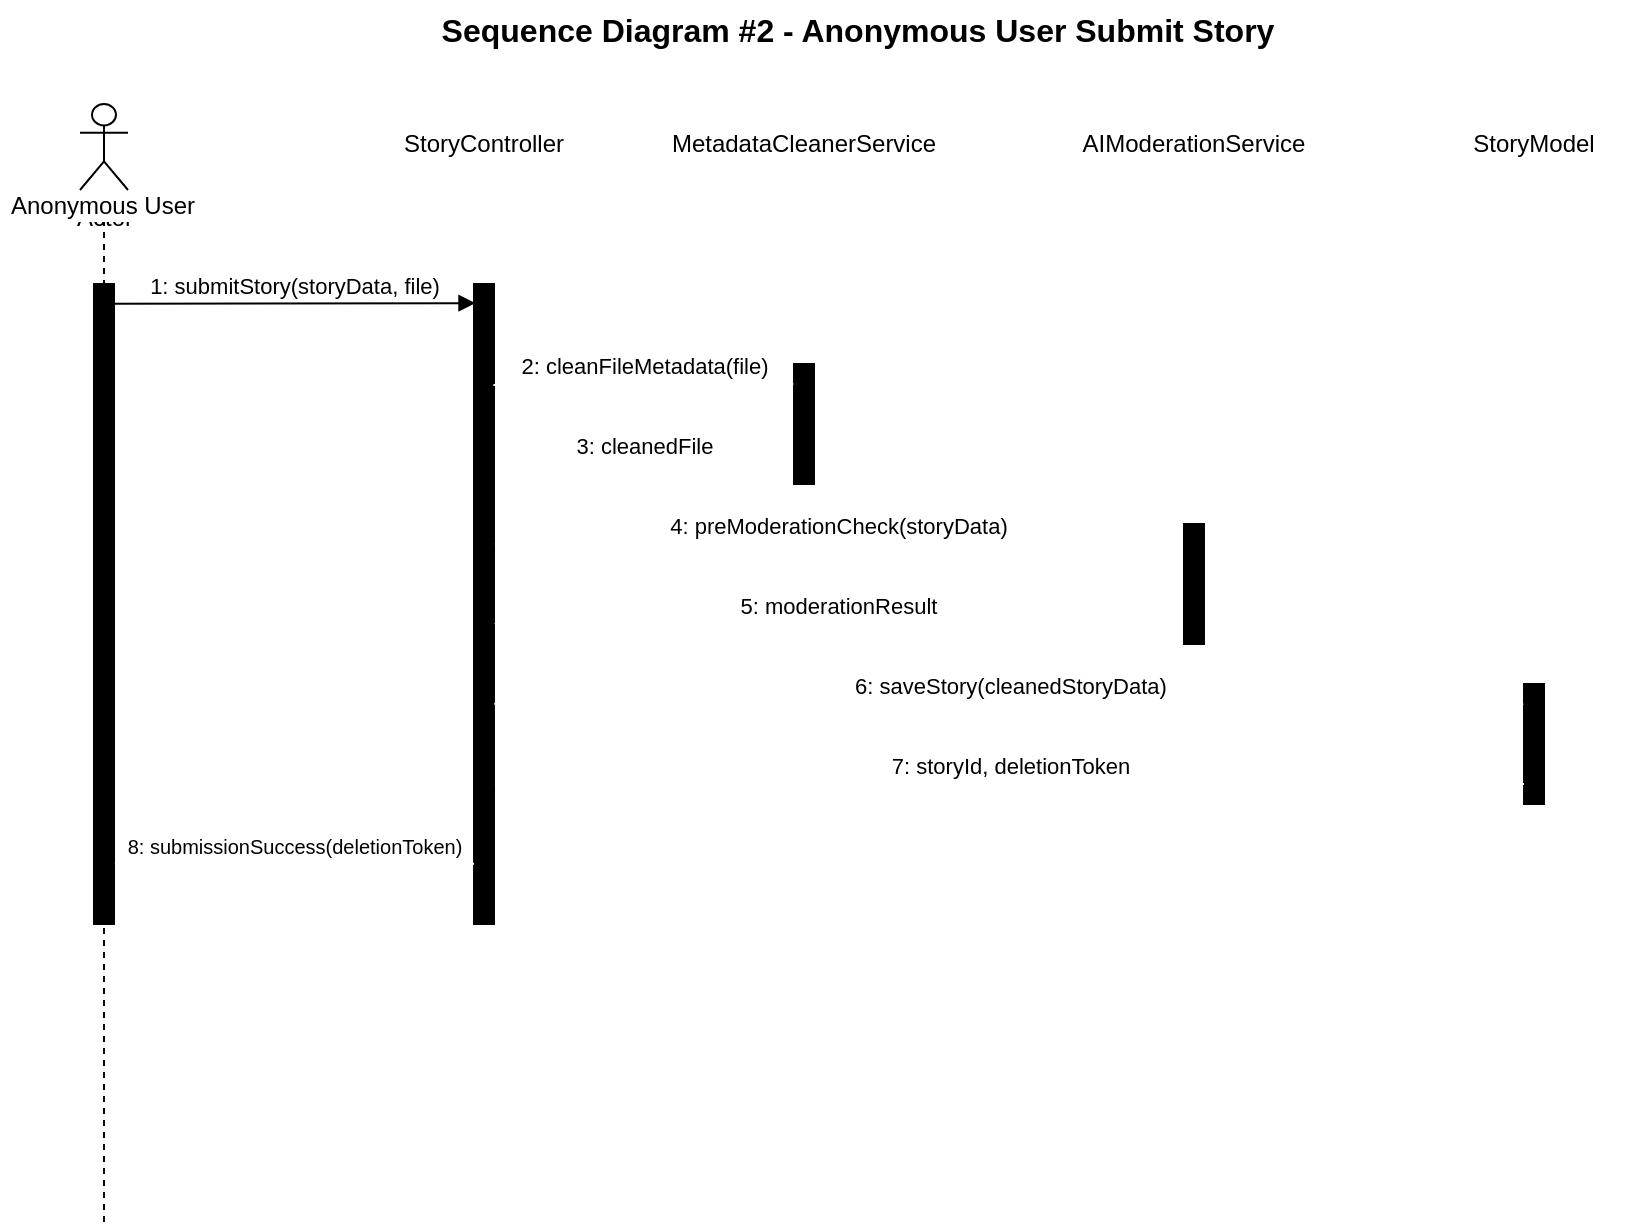 <mxfile version="28.2.0">
  <diagram id="1pz3DkK-L3bhXKVeb0ei" name="Halaman-1">
    <mxGraphModel dx="1277" dy="746" grid="0" gridSize="10" guides="1" tooltips="1" connect="1" arrows="1" fold="1" page="1" pageScale="1" pageWidth="1169" pageHeight="827" background="light-dark(#FFFFFF,#FFFFFF)" math="0" shadow="0">
      <root>
        <mxCell id="0" />
        <mxCell id="1" parent="0" />
        <mxCell id="R5ZShxVqr3gZTyGVQ3pB-7" value="" style="endArrow=none;dashed=1;html=1;rounded=0;strokeColor=light-dark(#000000,#000000);" edge="1" parent="1" target="R5ZShxVqr3gZTyGVQ3pB-1">
          <mxGeometry width="50" height="50" relative="1" as="geometry">
            <mxPoint x="208" y="716" as="sourcePoint" />
            <mxPoint x="209" y="204" as="targetPoint" />
          </mxGeometry>
        </mxCell>
        <mxCell id="act1" value="" style="html=1;points=[];perimeter=orthogonalPerimeter;fontSize=11;fontColor=light-dark(#000000,#000000);fillColor=light-dark(#000000,#FFFFFF);strokeColor=light-dark(#000000,#000000);gradientColor=none;" parent="1" vertex="1">
          <mxGeometry x="203" y="247" width="10" height="320" as="geometry" />
        </mxCell>
        <mxCell id="title" value="Sequence Diagram #2 - Anonymous User Submit Story" style="text;html=1;strokeColor=none;fillColor=none;align=center;verticalAlign=middle;whiteSpace=wrap;rounded=0;fontSize=16;fontStyle=1;fontColor=light-dark(#000000,#000000);" parent="1" vertex="1">
          <mxGeometry x="365" y="105" width="440" height="30" as="geometry" />
        </mxCell>
        <mxCell id="storyController" value="StoryController" style="shape=umlLifeline;perimeter=lifelinePerimeter;whiteSpace=wrap;html=1;container=1;collapsible=0;recursiveResize=0;outlineConnect=0;fontSize=12;fontColor=light-dark(#000000,#000000);strokeColor=light-dark(#FFFFFF,#121212);fillColor=none;" parent="1" vertex="1">
          <mxGeometry x="338" y="157" width="120" height="560" as="geometry" />
        </mxCell>
        <mxCell id="act2" value="" style="html=1;points=[];perimeter=orthogonalPerimeter;fontSize=11;fontColor=light-dark(#000000,#000000);strokeColor=light-dark(#000000,#000000);fillColor=light-dark(#000000,#FFFFFF);" parent="storyController" vertex="1">
          <mxGeometry x="55" y="90" width="10" height="320" as="geometry" />
        </mxCell>
        <mxCell id="metadataCleanerService" value="MetadataCleanerService" style="shape=umlLifeline;perimeter=lifelinePerimeter;whiteSpace=wrap;html=1;container=1;collapsible=0;recursiveResize=0;outlineConnect=0;fontSize=12;fontColor=light-dark(#000000,#000000);fillColor=none;strokeColor=light-dark(#FFFFFF,#121212);" parent="1" vertex="1">
          <mxGeometry x="488" y="157" width="140" height="560" as="geometry" />
        </mxCell>
        <mxCell id="act3" value="" style="html=1;points=[];perimeter=orthogonalPerimeter;fontSize=11;fontColor=light-dark(#000000,#000000);strokeColor=light-dark(#000000,#000000);fillColor=light-dark(#000000,#FFFFFF);" parent="metadataCleanerService" vertex="1">
          <mxGeometry x="65" y="130" width="10" height="60" as="geometry" />
        </mxCell>
        <mxCell id="aiModerationService" value="AIModerationService" style="shape=umlLifeline;perimeter=lifelinePerimeter;whiteSpace=wrap;html=1;container=1;collapsible=0;recursiveResize=0;outlineConnect=0;fontSize=12;fontColor=light-dark(#000000,#000000);fillColor=none;strokeColor=light-dark(#FFFFFF,#121212);" parent="1" vertex="1">
          <mxGeometry x="688" y="157" width="130" height="560" as="geometry" />
        </mxCell>
        <mxCell id="act4" value="" style="html=1;points=[];perimeter=orthogonalPerimeter;fontSize=11;fontColor=light-dark(#000000,#000000);strokeColor=light-dark(#000000,#000000);fillColor=light-dark(#000000,#FFFFFF);" parent="aiModerationService" vertex="1">
          <mxGeometry x="60" y="210" width="10" height="60" as="geometry" />
        </mxCell>
        <mxCell id="storyModel" value="StoryModel" style="shape=umlLifeline;perimeter=lifelinePerimeter;whiteSpace=wrap;html=1;container=1;collapsible=0;recursiveResize=0;outlineConnect=0;fontSize=12;fontColor=light-dark(#000000,#000000);fillColor=none;strokeColor=light-dark(#FFFFFF,#121212);" parent="1" vertex="1">
          <mxGeometry x="873" y="157" width="100" height="560" as="geometry" />
        </mxCell>
        <mxCell id="act5" value="" style="html=1;points=[];perimeter=orthogonalPerimeter;fontSize=11;fontColor=light-dark(#000000,#000000);strokeColor=light-dark(#000000,#000000);fillColor=light-dark(#000000,#FFFFFF);" parent="storyModel" vertex="1">
          <mxGeometry x="45" y="290" width="10" height="60" as="geometry" />
        </mxCell>
        <mxCell id="msg1" value="&lt;span&gt;1: submitStory(storyData, file)&lt;/span&gt;" style="html=1;verticalAlign=bottom;endArrow=block;fontSize=11;entryX=0.076;entryY=0.03;entryDx=0;entryDy=0;entryPerimeter=0;labelBackgroundColor=none;fontColor=light-dark(#000000,#000000);exitX=0.989;exitY=0.031;exitDx=0;exitDy=0;exitPerimeter=0;strokeColor=light-dark(#000000,#000000);" parent="1" source="act1" target="act2" edge="1">
          <mxGeometry width="80" relative="1" as="geometry">
            <mxPoint x="208" y="257" as="sourcePoint" />
            <mxPoint x="368" y="257" as="targetPoint" />
          </mxGeometry>
        </mxCell>
        <mxCell id="msg2" value="2: cleanFileMetadata(file)" style="html=1;verticalAlign=bottom;endArrow=block;fontSize=11;entryX=0.007;entryY=0.166;entryDx=0;entryDy=0;entryPerimeter=0;exitX=0.973;exitY=0.158;exitDx=0;exitDy=0;exitPerimeter=0;labelBackgroundColor=none;fontColor=light-dark(#000000,#000000);strokeColor=light-dark(#FFFFFF,#121212);" parent="1" source="act2" target="act3" edge="1">
          <mxGeometry width="80" relative="1" as="geometry">
            <mxPoint x="368" y="297" as="sourcePoint" />
            <mxPoint x="538" y="297" as="targetPoint" />
          </mxGeometry>
        </mxCell>
        <mxCell id="msg3" value="3: cleanedFile" style="html=1;verticalAlign=bottom;endArrow=block;dashed=1;fontSize=11;exitX=-0.062;exitY=0.835;exitDx=0;exitDy=0;exitPerimeter=0;entryX=1.059;entryY=0.281;entryDx=0;entryDy=0;entryPerimeter=0;labelBackgroundColor=none;fontColor=light-dark(#000000,#000000);strokeColor=light-dark(#FFFFFF,#121212);" parent="1" source="act3" target="act2" edge="1">
          <mxGeometry width="80" relative="1" as="geometry">
            <mxPoint x="538" y="337" as="sourcePoint" />
            <mxPoint x="408" y="337" as="targetPoint" />
          </mxGeometry>
        </mxCell>
        <mxCell id="msg4" value="4: preModerationCheck(storyData)" style="html=1;verticalAlign=bottom;endArrow=block;fontSize=11;entryX=-0.078;entryY=0.171;entryDx=0;entryDy=0;entryPerimeter=0;exitX=1.045;exitY=0.406;exitDx=0;exitDy=0;exitPerimeter=0;labelBackgroundColor=none;fontColor=light-dark(#000000,#000000);strokeColor=light-dark(#FFFFFF,#121212);" parent="1" source="act2" target="act4" edge="1">
          <mxGeometry width="80" relative="1" as="geometry">
            <mxPoint x="408" y="377" as="sourcePoint" />
            <mxPoint x="713" y="377" as="targetPoint" />
          </mxGeometry>
        </mxCell>
        <mxCell id="msg5" value="5: moderationResult" style="html=1;verticalAlign=bottom;endArrow=block;dashed=1;fontSize=11;exitX=-0.14;exitY=0.836;exitDx=0;exitDy=0;exitPerimeter=0;entryX=1;entryY=0.531;entryDx=0;entryDy=0;entryPerimeter=0;labelBackgroundColor=none;fontColor=light-dark(#000000,#000000);strokeColor=light-dark(#FFFFFF,#121212);" parent="1" source="act4" target="act2" edge="1">
          <mxGeometry width="80" relative="1" as="geometry">
            <mxPoint x="713" y="417" as="sourcePoint" />
            <mxPoint x="408" y="417" as="targetPoint" />
          </mxGeometry>
        </mxCell>
        <mxCell id="msg6" value="6: saveStory(cleanedStoryData)" style="html=1;verticalAlign=bottom;endArrow=block;fontSize=11;exitX=1.015;exitY=0.656;exitDx=0;exitDy=0;exitPerimeter=0;labelBackgroundColor=none;fontColor=light-dark(#000000,#000000);strokeColor=light-dark(#FFFFFF,#121212);" parent="1" source="act2" edge="1">
          <mxGeometry width="80" relative="1" as="geometry">
            <mxPoint x="368" y="457" as="sourcePoint" />
            <mxPoint x="918" y="457" as="targetPoint" />
          </mxGeometry>
        </mxCell>
        <mxCell id="msg7" value="7: storyId, deletionToken" style="html=1;verticalAlign=bottom;endArrow=block;dashed=1;fontSize=11;entryX=1.03;entryY=0.782;entryDx=0;entryDy=0;entryPerimeter=0;labelBackgroundColor=none;fontColor=light-dark(#000000,#000000);strokeColor=light-dark(#FFFFFF,#121212);" parent="1" target="act2" edge="1">
          <mxGeometry width="80" relative="1" as="geometry">
            <mxPoint x="918" y="497" as="sourcePoint" />
            <mxPoint x="368" y="497" as="targetPoint" />
          </mxGeometry>
        </mxCell>
        <mxCell id="msg8" value="&lt;font style=&quot;font-size: 10px;&quot;&gt;8: submissionSuccess(deletionToken)&lt;/font&gt;" style="html=1;verticalAlign=bottom;endArrow=block;dashed=1;fontSize=11;exitX=0.005;exitY=0.906;exitDx=0;exitDy=0;exitPerimeter=0;labelBackgroundColor=none;fontColor=light-dark(#000000,#000000);strokeColor=light-dark(#FFFFFF,#121212);entryX=1.022;entryY=0.906;entryDx=0;entryDy=0;entryPerimeter=0;" parent="1" source="act2" target="act1" edge="1">
          <mxGeometry width="80" relative="1" as="geometry">
            <mxPoint x="368" y="537" as="sourcePoint" />
            <mxPoint x="218" y="537" as="targetPoint" />
          </mxGeometry>
        </mxCell>
        <mxCell id="R5ZShxVqr3gZTyGVQ3pB-1" value="Actor" style="shape=umlActor;verticalLabelPosition=bottom;verticalAlign=top;html=1;outlineConnect=0;strokeColor=light-dark(#000000,#000000);fillColor=light-dark(#FFFFFF,#7EA6E0);" vertex="1" parent="1">
          <mxGeometry x="196" y="157" width="24" height="43" as="geometry" />
        </mxCell>
        <mxCell id="R5ZShxVqr3gZTyGVQ3pB-10" value="&lt;span style=&quot;font-family: Helvetica; font-size: 12px; font-style: normal; font-variant-ligatures: normal; font-variant-caps: normal; font-weight: 400; letter-spacing: normal; orphans: 2; text-indent: 0px; text-transform: none; widows: 2; word-spacing: 0px; -webkit-text-stroke-width: 0px; white-space: normal; text-decoration-thickness: initial; text-decoration-style: initial; text-decoration-color: initial; float: none; display: inline !important;&quot;&gt;Anonymous User&lt;/span&gt;" style="text;whiteSpace=wrap;html=1;fontColor=light-dark(#000000,#000000);labelBackgroundColor=light-dark(#FFFFFF,#FFFFFF);verticalAlign=middle;align=center;" vertex="1" parent="1">
          <mxGeometry x="156.31" y="200" width="103.38" height="16.19" as="geometry" />
        </mxCell>
        <mxCell id="R5ZShxVqr3gZTyGVQ3pB-11" style="edgeStyle=orthogonalEdgeStyle;rounded=0;orthogonalLoop=1;jettySize=auto;html=1;exitX=0.5;exitY=1;exitDx=0;exitDy=0;" edge="1" parent="1" source="R5ZShxVqr3gZTyGVQ3pB-10" target="R5ZShxVqr3gZTyGVQ3pB-10">
          <mxGeometry relative="1" as="geometry" />
        </mxCell>
      </root>
    </mxGraphModel>
  </diagram>
</mxfile>
